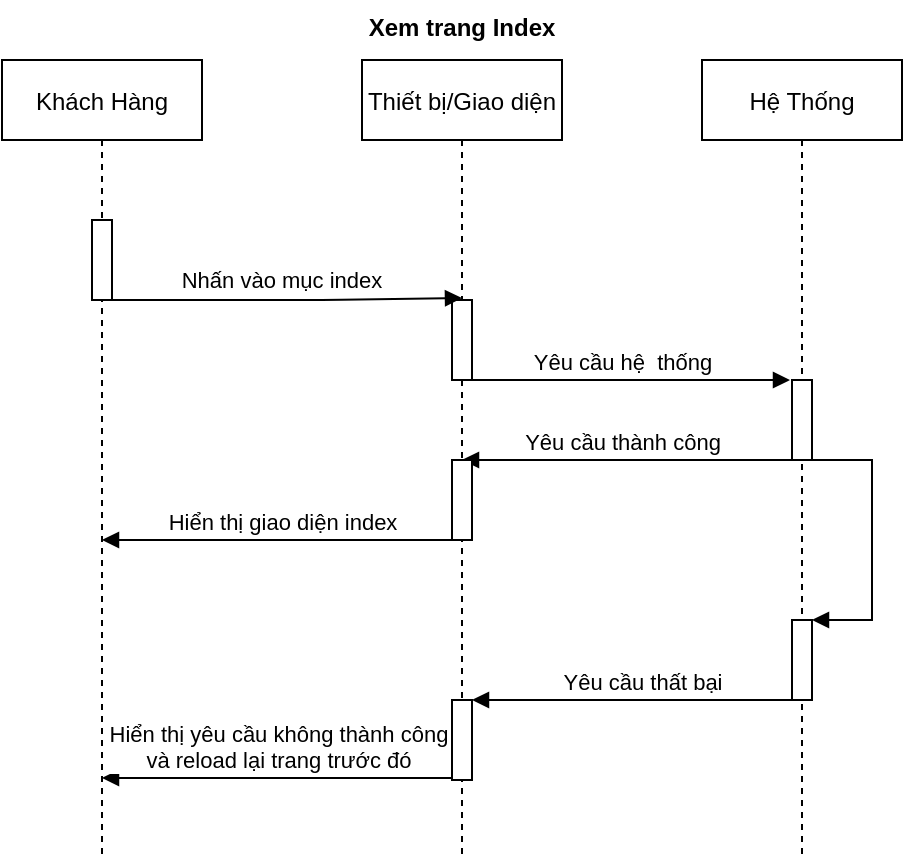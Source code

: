 <mxfile version="14.9.8" type="github">
  <diagram id="kgpKYQtTHZ0yAKxKKP6v" name="Page-1">
    <mxGraphModel dx="1422" dy="794" grid="1" gridSize="10" guides="1" tooltips="1" connect="1" arrows="1" fold="1" page="1" pageScale="1" pageWidth="850" pageHeight="1100" math="0" shadow="0">
      <root>
        <mxCell id="0" />
        <mxCell id="1" parent="0" />
        <mxCell id="WXoosQGB1_Rx5f1xB9jl-1" value="Khách Hàng" style="shape=umlLifeline;perimeter=lifelinePerimeter;container=1;collapsible=0;recursiveResize=0;rounded=0;shadow=0;strokeWidth=1;" vertex="1" parent="1">
          <mxGeometry x="130" y="90" width="100" height="400" as="geometry" />
        </mxCell>
        <mxCell id="WXoosQGB1_Rx5f1xB9jl-2" value="" style="points=[];perimeter=orthogonalPerimeter;rounded=0;shadow=0;strokeWidth=1;" vertex="1" parent="WXoosQGB1_Rx5f1xB9jl-1">
          <mxGeometry x="45" y="80" width="10" height="40" as="geometry" />
        </mxCell>
        <mxCell id="WXoosQGB1_Rx5f1xB9jl-3" value="Thiết bị/Giao diện" style="shape=umlLifeline;perimeter=lifelinePerimeter;container=1;collapsible=0;recursiveResize=0;rounded=0;shadow=0;strokeWidth=1;" vertex="1" parent="1">
          <mxGeometry x="310" y="90" width="100" height="400" as="geometry" />
        </mxCell>
        <mxCell id="WXoosQGB1_Rx5f1xB9jl-4" value="" style="points=[];perimeter=orthogonalPerimeter;rounded=0;shadow=0;strokeWidth=1;" vertex="1" parent="WXoosQGB1_Rx5f1xB9jl-3">
          <mxGeometry x="45" y="120" width="10" height="40" as="geometry" />
        </mxCell>
        <mxCell id="WXoosQGB1_Rx5f1xB9jl-5" value="Nhấn vào mục index" style="verticalAlign=bottom;endArrow=block;shadow=0;strokeWidth=1;" edge="1" parent="1" source="WXoosQGB1_Rx5f1xB9jl-2">
          <mxGeometry x="-0.029" y="1" relative="1" as="geometry">
            <mxPoint x="285" y="170" as="sourcePoint" />
            <mxPoint x="360" y="209" as="targetPoint" />
            <Array as="points">
              <mxPoint x="290" y="210" />
            </Array>
            <mxPoint as="offset" />
          </mxGeometry>
        </mxCell>
        <mxCell id="WXoosQGB1_Rx5f1xB9jl-6" value="Hệ Thống" style="shape=umlLifeline;perimeter=lifelinePerimeter;container=1;collapsible=0;recursiveResize=0;rounded=0;shadow=0;strokeWidth=1;" vertex="1" parent="1">
          <mxGeometry x="480" y="90" width="100" height="400" as="geometry" />
        </mxCell>
        <mxCell id="WXoosQGB1_Rx5f1xB9jl-7" value="" style="points=[];perimeter=orthogonalPerimeter;rounded=0;shadow=0;strokeWidth=1;" vertex="1" parent="WXoosQGB1_Rx5f1xB9jl-6">
          <mxGeometry x="45" y="160" width="10" height="40" as="geometry" />
        </mxCell>
        <mxCell id="WXoosQGB1_Rx5f1xB9jl-8" value="Yêu cầu hệ&amp;nbsp; thống" style="html=1;verticalAlign=bottom;endArrow=block;entryX=-0.1;entryY=0;entryDx=0;entryDy=0;entryPerimeter=0;" edge="1" parent="1" target="WXoosQGB1_Rx5f1xB9jl-7">
          <mxGeometry x="0.006" width="80" relative="1" as="geometry">
            <mxPoint x="355" y="250" as="sourcePoint" />
            <mxPoint x="520" y="250" as="targetPoint" />
            <mxPoint as="offset" />
          </mxGeometry>
        </mxCell>
        <mxCell id="WXoosQGB1_Rx5f1xB9jl-9" value="Yêu cầu thành công" style="html=1;verticalAlign=bottom;endArrow=block;exitX=0.5;exitY=1;exitDx=0;exitDy=0;exitPerimeter=0;" edge="1" parent="1" source="WXoosQGB1_Rx5f1xB9jl-7">
          <mxGeometry x="0.059" width="80" relative="1" as="geometry">
            <mxPoint x="445" y="290" as="sourcePoint" />
            <mxPoint x="360" y="290" as="targetPoint" />
            <mxPoint as="offset" />
          </mxGeometry>
        </mxCell>
        <mxCell id="WXoosQGB1_Rx5f1xB9jl-10" value="Hiển thị giao diện index" style="html=1;verticalAlign=bottom;endArrow=block;exitX=0.5;exitY=1;exitDx=0;exitDy=0;exitPerimeter=0;" edge="1" parent="1" source="WXoosQGB1_Rx5f1xB9jl-11">
          <mxGeometry width="80" relative="1" as="geometry">
            <mxPoint x="350" y="330" as="sourcePoint" />
            <mxPoint x="180" y="330" as="targetPoint" />
            <mxPoint as="offset" />
          </mxGeometry>
        </mxCell>
        <mxCell id="WXoosQGB1_Rx5f1xB9jl-11" value="" style="points=[];perimeter=orthogonalPerimeter;rounded=0;shadow=0;strokeWidth=1;" vertex="1" parent="1">
          <mxGeometry x="355" y="290" width="10" height="40" as="geometry" />
        </mxCell>
        <mxCell id="WXoosQGB1_Rx5f1xB9jl-12" value="" style="html=1;points=[];perimeter=orthogonalPerimeter;" vertex="1" parent="1">
          <mxGeometry x="525" y="370" width="10" height="40" as="geometry" />
        </mxCell>
        <mxCell id="WXoosQGB1_Rx5f1xB9jl-13" value="" style="edgeStyle=orthogonalEdgeStyle;html=1;align=left;spacingLeft=2;endArrow=block;rounded=0;entryX=1;entryY=0;" edge="1" parent="1" target="WXoosQGB1_Rx5f1xB9jl-12">
          <mxGeometry y="85" relative="1" as="geometry">
            <mxPoint x="535" y="290" as="sourcePoint" />
            <Array as="points">
              <mxPoint x="565" y="290" />
              <mxPoint x="565" y="370" />
            </Array>
            <mxPoint as="offset" />
          </mxGeometry>
        </mxCell>
        <mxCell id="WXoosQGB1_Rx5f1xB9jl-14" value="Yêu cầu thất bại" style="html=1;verticalAlign=bottom;endArrow=block;exitX=0.5;exitY=1;exitDx=0;exitDy=0;exitPerimeter=0;" edge="1" parent="1">
          <mxGeometry width="80" relative="1" as="geometry">
            <mxPoint x="535" y="410" as="sourcePoint" />
            <mxPoint x="365" y="410" as="targetPoint" />
            <mxPoint as="offset" />
          </mxGeometry>
        </mxCell>
        <mxCell id="WXoosQGB1_Rx5f1xB9jl-15" value="" style="points=[];perimeter=orthogonalPerimeter;rounded=0;shadow=0;strokeWidth=1;" vertex="1" parent="1">
          <mxGeometry x="355" y="410" width="10" height="40" as="geometry" />
        </mxCell>
        <mxCell id="WXoosQGB1_Rx5f1xB9jl-16" value="Hiển thị yêu cầu không thành công&lt;br&gt;và reload lại trang trước đó" style="html=1;verticalAlign=bottom;endArrow=block;exitX=0.5;exitY=1;exitDx=0;exitDy=0;exitPerimeter=0;" edge="1" parent="1" target="WXoosQGB1_Rx5f1xB9jl-1">
          <mxGeometry width="80" relative="1" as="geometry">
            <mxPoint x="355" y="449" as="sourcePoint" />
            <mxPoint x="185" y="449" as="targetPoint" />
            <mxPoint as="offset" />
          </mxGeometry>
        </mxCell>
        <mxCell id="WXoosQGB1_Rx5f1xB9jl-17" value="Xem trang Index" style="text;align=center;fontStyle=1;verticalAlign=middle;spacingLeft=3;spacingRight=3;strokeColor=none;rotatable=0;points=[[0,0.5],[1,0.5]];portConstraint=eastwest;" vertex="1" parent="1">
          <mxGeometry x="320" y="60" width="80" height="26" as="geometry" />
        </mxCell>
      </root>
    </mxGraphModel>
  </diagram>
</mxfile>
